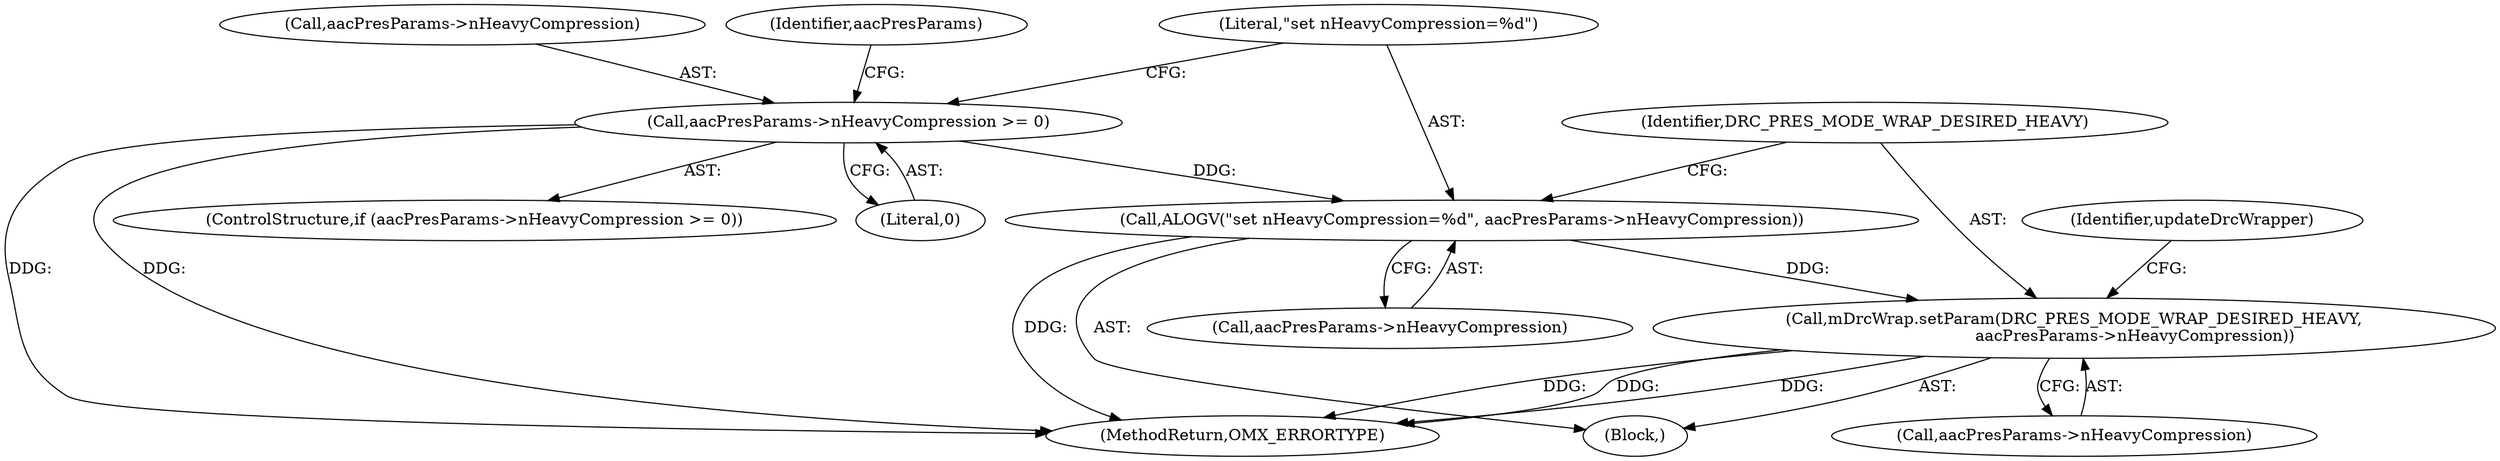 digraph "0_Android_295c883fe3105b19bcd0f9e07d54c6b589fc5bff_1@pointer" {
"1000311" [label="(Call,ALOGV(\"set nHeavyCompression=%d\", aacPresParams->nHeavyCompression))"];
"1000305" [label="(Call,aacPresParams->nHeavyCompression >= 0)"];
"1000316" [label="(Call,mDrcWrap.setParam(DRC_PRES_MODE_WRAP_DESIRED_HEAVY,\n                        aacPresParams->nHeavyCompression))"];
"1000306" [label="(Call,aacPresParams->nHeavyCompression)"];
"1000304" [label="(ControlStructure,if (aacPresParams->nHeavyCompression >= 0))"];
"1000305" [label="(Call,aacPresParams->nHeavyCompression >= 0)"];
"1000317" [label="(Identifier,DRC_PRES_MODE_WRAP_DESIRED_HEAVY)"];
"1000318" [label="(Call,aacPresParams->nHeavyCompression)"];
"1000322" [label="(Identifier,updateDrcWrapper)"];
"1000316" [label="(Call,mDrcWrap.setParam(DRC_PRES_MODE_WRAP_DESIRED_HEAVY,\n                        aacPresParams->nHeavyCompression))"];
"1000310" [label="(Block,)"];
"1000309" [label="(Literal,0)"];
"1000327" [label="(Identifier,aacPresParams)"];
"1000313" [label="(Call,aacPresParams->nHeavyCompression)"];
"1000312" [label="(Literal,\"set nHeavyCompression=%d\")"];
"1000311" [label="(Call,ALOGV(\"set nHeavyCompression=%d\", aacPresParams->nHeavyCompression))"];
"1000416" [label="(MethodReturn,OMX_ERRORTYPE)"];
"1000311" -> "1000310"  [label="AST: "];
"1000311" -> "1000313"  [label="CFG: "];
"1000312" -> "1000311"  [label="AST: "];
"1000313" -> "1000311"  [label="AST: "];
"1000317" -> "1000311"  [label="CFG: "];
"1000311" -> "1000416"  [label="DDG: "];
"1000305" -> "1000311"  [label="DDG: "];
"1000311" -> "1000316"  [label="DDG: "];
"1000305" -> "1000304"  [label="AST: "];
"1000305" -> "1000309"  [label="CFG: "];
"1000306" -> "1000305"  [label="AST: "];
"1000309" -> "1000305"  [label="AST: "];
"1000312" -> "1000305"  [label="CFG: "];
"1000327" -> "1000305"  [label="CFG: "];
"1000305" -> "1000416"  [label="DDG: "];
"1000305" -> "1000416"  [label="DDG: "];
"1000316" -> "1000310"  [label="AST: "];
"1000316" -> "1000318"  [label="CFG: "];
"1000317" -> "1000316"  [label="AST: "];
"1000318" -> "1000316"  [label="AST: "];
"1000322" -> "1000316"  [label="CFG: "];
"1000316" -> "1000416"  [label="DDG: "];
"1000316" -> "1000416"  [label="DDG: "];
"1000316" -> "1000416"  [label="DDG: "];
}
